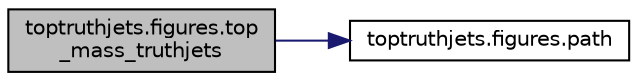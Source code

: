 digraph "toptruthjets.figures.top_mass_truthjets"
{
 // INTERACTIVE_SVG=YES
 // LATEX_PDF_SIZE
  edge [fontname="Helvetica",fontsize="10",labelfontname="Helvetica",labelfontsize="10"];
  node [fontname="Helvetica",fontsize="10",shape=record];
  rankdir="LR";
  Node1 [label="toptruthjets.figures.top\l_mass_truthjets",height=0.2,width=0.4,color="black", fillcolor="grey75", style="filled", fontcolor="black",tooltip=" "];
  Node1 -> Node2 [color="midnightblue",fontsize="10",style="solid",fontname="Helvetica"];
  Node2 [label="toptruthjets.figures.path",height=0.2,width=0.4,color="black", fillcolor="white", style="filled",URL="$namespacetoptruthjets_1_1figures.html#a8324a25bf0fe2b859179c7825273f4c6",tooltip=" "];
}
